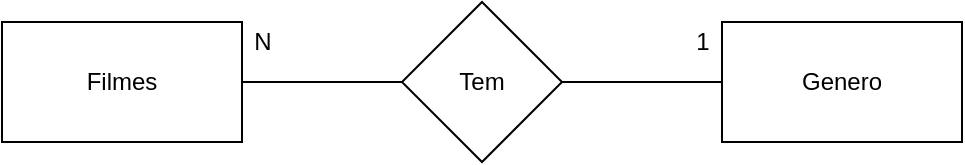<mxfile version="14.4.2" type="device" pages="2"><diagram id="m8ItbkllbwP9EE72h4Kc" name="conceitual"><mxGraphModel dx="868" dy="482" grid="1" gridSize="10" guides="1" tooltips="1" connect="1" arrows="1" fold="1" page="1" pageScale="1" pageWidth="827" pageHeight="1169" math="0" shadow="0"><root><mxCell id="0"/><mxCell id="1" parent="0"/><mxCell id="YW3z8MsRyaUrGxEC6une-1" value="Filmes" style="rounded=0;whiteSpace=wrap;html=1;" parent="1" vertex="1"><mxGeometry x="174" y="120" width="120" height="60" as="geometry"/></mxCell><mxCell id="YW3z8MsRyaUrGxEC6une-2" value="Genero" style="rounded=0;whiteSpace=wrap;html=1;" parent="1" vertex="1"><mxGeometry x="534" y="120" width="120" height="60" as="geometry"/></mxCell><mxCell id="YW3z8MsRyaUrGxEC6une-4" style="edgeStyle=orthogonalEdgeStyle;rounded=0;orthogonalLoop=1;jettySize=auto;html=1;entryX=1;entryY=0.5;entryDx=0;entryDy=0;endArrow=none;endFill=0;" parent="1" source="YW3z8MsRyaUrGxEC6une-3" target="YW3z8MsRyaUrGxEC6une-1" edge="1"><mxGeometry relative="1" as="geometry"/></mxCell><mxCell id="YW3z8MsRyaUrGxEC6une-5" style="edgeStyle=orthogonalEdgeStyle;rounded=0;orthogonalLoop=1;jettySize=auto;html=1;entryX=0;entryY=0.5;entryDx=0;entryDy=0;endArrow=none;endFill=0;" parent="1" source="YW3z8MsRyaUrGxEC6une-3" target="YW3z8MsRyaUrGxEC6une-2" edge="1"><mxGeometry relative="1" as="geometry"/></mxCell><mxCell id="YW3z8MsRyaUrGxEC6une-3" value="Tem" style="rhombus;whiteSpace=wrap;html=1;" parent="1" vertex="1"><mxGeometry x="374" y="110" width="80" height="80" as="geometry"/></mxCell><mxCell id="YW3z8MsRyaUrGxEC6une-6" value="1" style="text;html=1;align=center;verticalAlign=middle;resizable=0;points=[];autosize=1;" parent="1" vertex="1"><mxGeometry x="514" y="120" width="20" height="20" as="geometry"/></mxCell><mxCell id="YW3z8MsRyaUrGxEC6une-7" value="N" style="text;html=1;align=center;verticalAlign=middle;resizable=0;points=[];autosize=1;" parent="1" vertex="1"><mxGeometry x="294" y="120" width="20" height="20" as="geometry"/></mxCell></root></mxGraphModel></diagram><diagram id="XVcJBXQ_yNviqi8Gpd68" name="logico"><mxGraphModel dx="868" dy="482" grid="1" gridSize="10" guides="1" tooltips="1" connect="1" arrows="1" fold="1" page="1" pageScale="1" pageWidth="827" pageHeight="1169" math="0" shadow="0"><root><mxCell id="32W6GySMmSqC3LjXMbY--0"/><mxCell id="32W6GySMmSqC3LjXMbY--1" parent="32W6GySMmSqC3LjXMbY--0"/><mxCell id="pzga5MNQaHM3xeO_Ssu2-0" value="Generos" style="shape=table;startSize=30;container=1;collapsible=1;childLayout=tableLayout;fixedRows=1;rowLines=0;fontStyle=1;align=center;resizeLast=1;" vertex="1" parent="32W6GySMmSqC3LjXMbY--1"><mxGeometry x="130" y="80" width="180" height="100" as="geometry"/></mxCell><mxCell id="pzga5MNQaHM3xeO_Ssu2-1" value="" style="shape=partialRectangle;collapsible=0;dropTarget=0;pointerEvents=0;fillColor=none;top=0;left=0;bottom=1;right=0;points=[[0,0.5],[1,0.5]];portConstraint=eastwest;" vertex="1" parent="pzga5MNQaHM3xeO_Ssu2-0"><mxGeometry y="30" width="180" height="30" as="geometry"/></mxCell><mxCell id="pzga5MNQaHM3xeO_Ssu2-2" value="PK" style="shape=partialRectangle;connectable=0;fillColor=none;top=0;left=0;bottom=0;right=0;fontStyle=1;overflow=hidden;" vertex="1" parent="pzga5MNQaHM3xeO_Ssu2-1"><mxGeometry width="30" height="30" as="geometry"/></mxCell><mxCell id="pzga5MNQaHM3xeO_Ssu2-3" value="IdGenero" style="shape=partialRectangle;connectable=0;fillColor=none;top=0;left=0;bottom=0;right=0;align=left;spacingLeft=6;fontStyle=1;overflow=hidden;" vertex="1" parent="pzga5MNQaHM3xeO_Ssu2-1"><mxGeometry x="30" width="150" height="30" as="geometry"/></mxCell><mxCell id="pzga5MNQaHM3xeO_Ssu2-4" value="" style="shape=partialRectangle;collapsible=0;dropTarget=0;pointerEvents=0;fillColor=none;top=0;left=0;bottom=0;right=0;points=[[0,0.5],[1,0.5]];portConstraint=eastwest;" vertex="1" parent="pzga5MNQaHM3xeO_Ssu2-0"><mxGeometry y="60" width="180" height="30" as="geometry"/></mxCell><mxCell id="pzga5MNQaHM3xeO_Ssu2-5" value="" style="shape=partialRectangle;connectable=0;fillColor=none;top=0;left=0;bottom=0;right=0;editable=1;overflow=hidden;" vertex="1" parent="pzga5MNQaHM3xeO_Ssu2-4"><mxGeometry width="30" height="30" as="geometry"/></mxCell><mxCell id="pzga5MNQaHM3xeO_Ssu2-6" value="Nome" style="shape=partialRectangle;connectable=0;fillColor=none;top=0;left=0;bottom=0;right=0;align=left;spacingLeft=6;overflow=hidden;" vertex="1" parent="pzga5MNQaHM3xeO_Ssu2-4"><mxGeometry x="30" width="150" height="30" as="geometry"/></mxCell><mxCell id="pzga5MNQaHM3xeO_Ssu2-7" value="Filmes" style="shape=table;startSize=30;container=1;collapsible=1;childLayout=tableLayout;fixedRows=1;rowLines=0;fontStyle=1;align=center;resizeLast=1;" vertex="1" parent="32W6GySMmSqC3LjXMbY--1"><mxGeometry x="434" y="80" width="180" height="130" as="geometry"/></mxCell><mxCell id="pzga5MNQaHM3xeO_Ssu2-8" value="" style="shape=partialRectangle;collapsible=0;dropTarget=0;pointerEvents=0;fillColor=none;top=0;left=0;bottom=0;right=0;points=[[0,0.5],[1,0.5]];portConstraint=eastwest;" vertex="1" parent="pzga5MNQaHM3xeO_Ssu2-7"><mxGeometry y="30" width="180" height="30" as="geometry"/></mxCell><mxCell id="pzga5MNQaHM3xeO_Ssu2-9" value="PK" style="shape=partialRectangle;connectable=0;fillColor=none;top=0;left=0;bottom=0;right=0;fontStyle=1;overflow=hidden;" vertex="1" parent="pzga5MNQaHM3xeO_Ssu2-8"><mxGeometry width="60" height="30" as="geometry"/></mxCell><mxCell id="pzga5MNQaHM3xeO_Ssu2-10" value="IdFilme" style="shape=partialRectangle;connectable=0;fillColor=none;top=0;left=0;bottom=0;right=0;align=left;spacingLeft=6;fontStyle=1;overflow=hidden;" vertex="1" parent="pzga5MNQaHM3xeO_Ssu2-8"><mxGeometry x="60" width="120" height="30" as="geometry"/></mxCell><mxCell id="pzga5MNQaHM3xeO_Ssu2-11" value="" style="shape=partialRectangle;collapsible=0;dropTarget=0;pointerEvents=0;fillColor=none;top=0;left=0;bottom=1;right=0;points=[[0,0.5],[1,0.5]];portConstraint=eastwest;" vertex="1" parent="pzga5MNQaHM3xeO_Ssu2-7"><mxGeometry y="60" width="180" height="30" as="geometry"/></mxCell><mxCell id="pzga5MNQaHM3xeO_Ssu2-12" value="FK" style="shape=partialRectangle;connectable=0;fillColor=none;top=0;left=0;bottom=0;right=0;fontStyle=1;overflow=hidden;" vertex="1" parent="pzga5MNQaHM3xeO_Ssu2-11"><mxGeometry width="60" height="30" as="geometry"/></mxCell><mxCell id="pzga5MNQaHM3xeO_Ssu2-13" value="IdGenero" style="shape=partialRectangle;connectable=0;fillColor=none;top=0;left=0;bottom=0;right=0;align=left;spacingLeft=6;fontStyle=1;overflow=hidden;" vertex="1" parent="pzga5MNQaHM3xeO_Ssu2-11"><mxGeometry x="60" width="120" height="30" as="geometry"/></mxCell><mxCell id="pzga5MNQaHM3xeO_Ssu2-14" value="" style="shape=partialRectangle;collapsible=0;dropTarget=0;pointerEvents=0;fillColor=none;top=0;left=0;bottom=0;right=0;points=[[0,0.5],[1,0.5]];portConstraint=eastwest;" vertex="1" parent="pzga5MNQaHM3xeO_Ssu2-7"><mxGeometry y="90" width="180" height="30" as="geometry"/></mxCell><mxCell id="pzga5MNQaHM3xeO_Ssu2-15" value="" style="shape=partialRectangle;connectable=0;fillColor=none;top=0;left=0;bottom=0;right=0;editable=1;overflow=hidden;" vertex="1" parent="pzga5MNQaHM3xeO_Ssu2-14"><mxGeometry width="60" height="30" as="geometry"/></mxCell><mxCell id="pzga5MNQaHM3xeO_Ssu2-16" value="Titulo" style="shape=partialRectangle;connectable=0;fillColor=none;top=0;left=0;bottom=0;right=0;align=left;spacingLeft=6;overflow=hidden;" vertex="1" parent="pzga5MNQaHM3xeO_Ssu2-14"><mxGeometry x="60" width="120" height="30" as="geometry"/></mxCell><mxCell id="pzga5MNQaHM3xeO_Ssu2-17" value="" style="edgeStyle=entityRelationEdgeStyle;fontSize=12;html=1;endArrow=ERoneToMany;exitX=1;exitY=0.5;exitDx=0;exitDy=0;entryX=0;entryY=0.5;entryDx=0;entryDy=0;" edge="1" parent="32W6GySMmSqC3LjXMbY--1" source="pzga5MNQaHM3xeO_Ssu2-1" target="pzga5MNQaHM3xeO_Ssu2-11"><mxGeometry width="100" height="100" relative="1" as="geometry"><mxPoint x="340" y="240" as="sourcePoint"/><mxPoint x="440" y="140" as="targetPoint"/></mxGeometry></mxCell></root></mxGraphModel></diagram></mxfile>